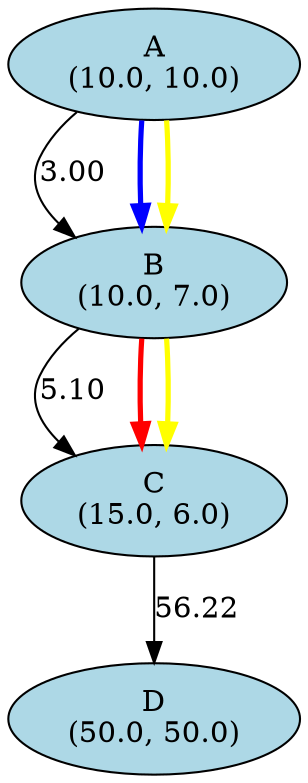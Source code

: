 digraph G {
  node [shape=ellipse, style=filled, fillcolor=lightblue];
  "A" [label="A\n(10.0, 10.0)"];
  "B" [label="B\n(10.0, 7.0)"];
  "C" [label="C\n(15.0, 6.0)"];
  "D" [label="D\n(50.0, 50.0)"];
  "A" -> "B" [label="3.00"];
  "B" -> "C" [label="5.10"];
  "C" -> "D" [label="56.22"];
  "A" -> "B" [color=blue, penwidth=2.5];
  "B" -> "C" [color=red, penwidth=2.5];
  "A" -> "B" [color=yellow, penwidth=2.5];
  "B" -> "C" [color=yellow, penwidth=2.5];
}
